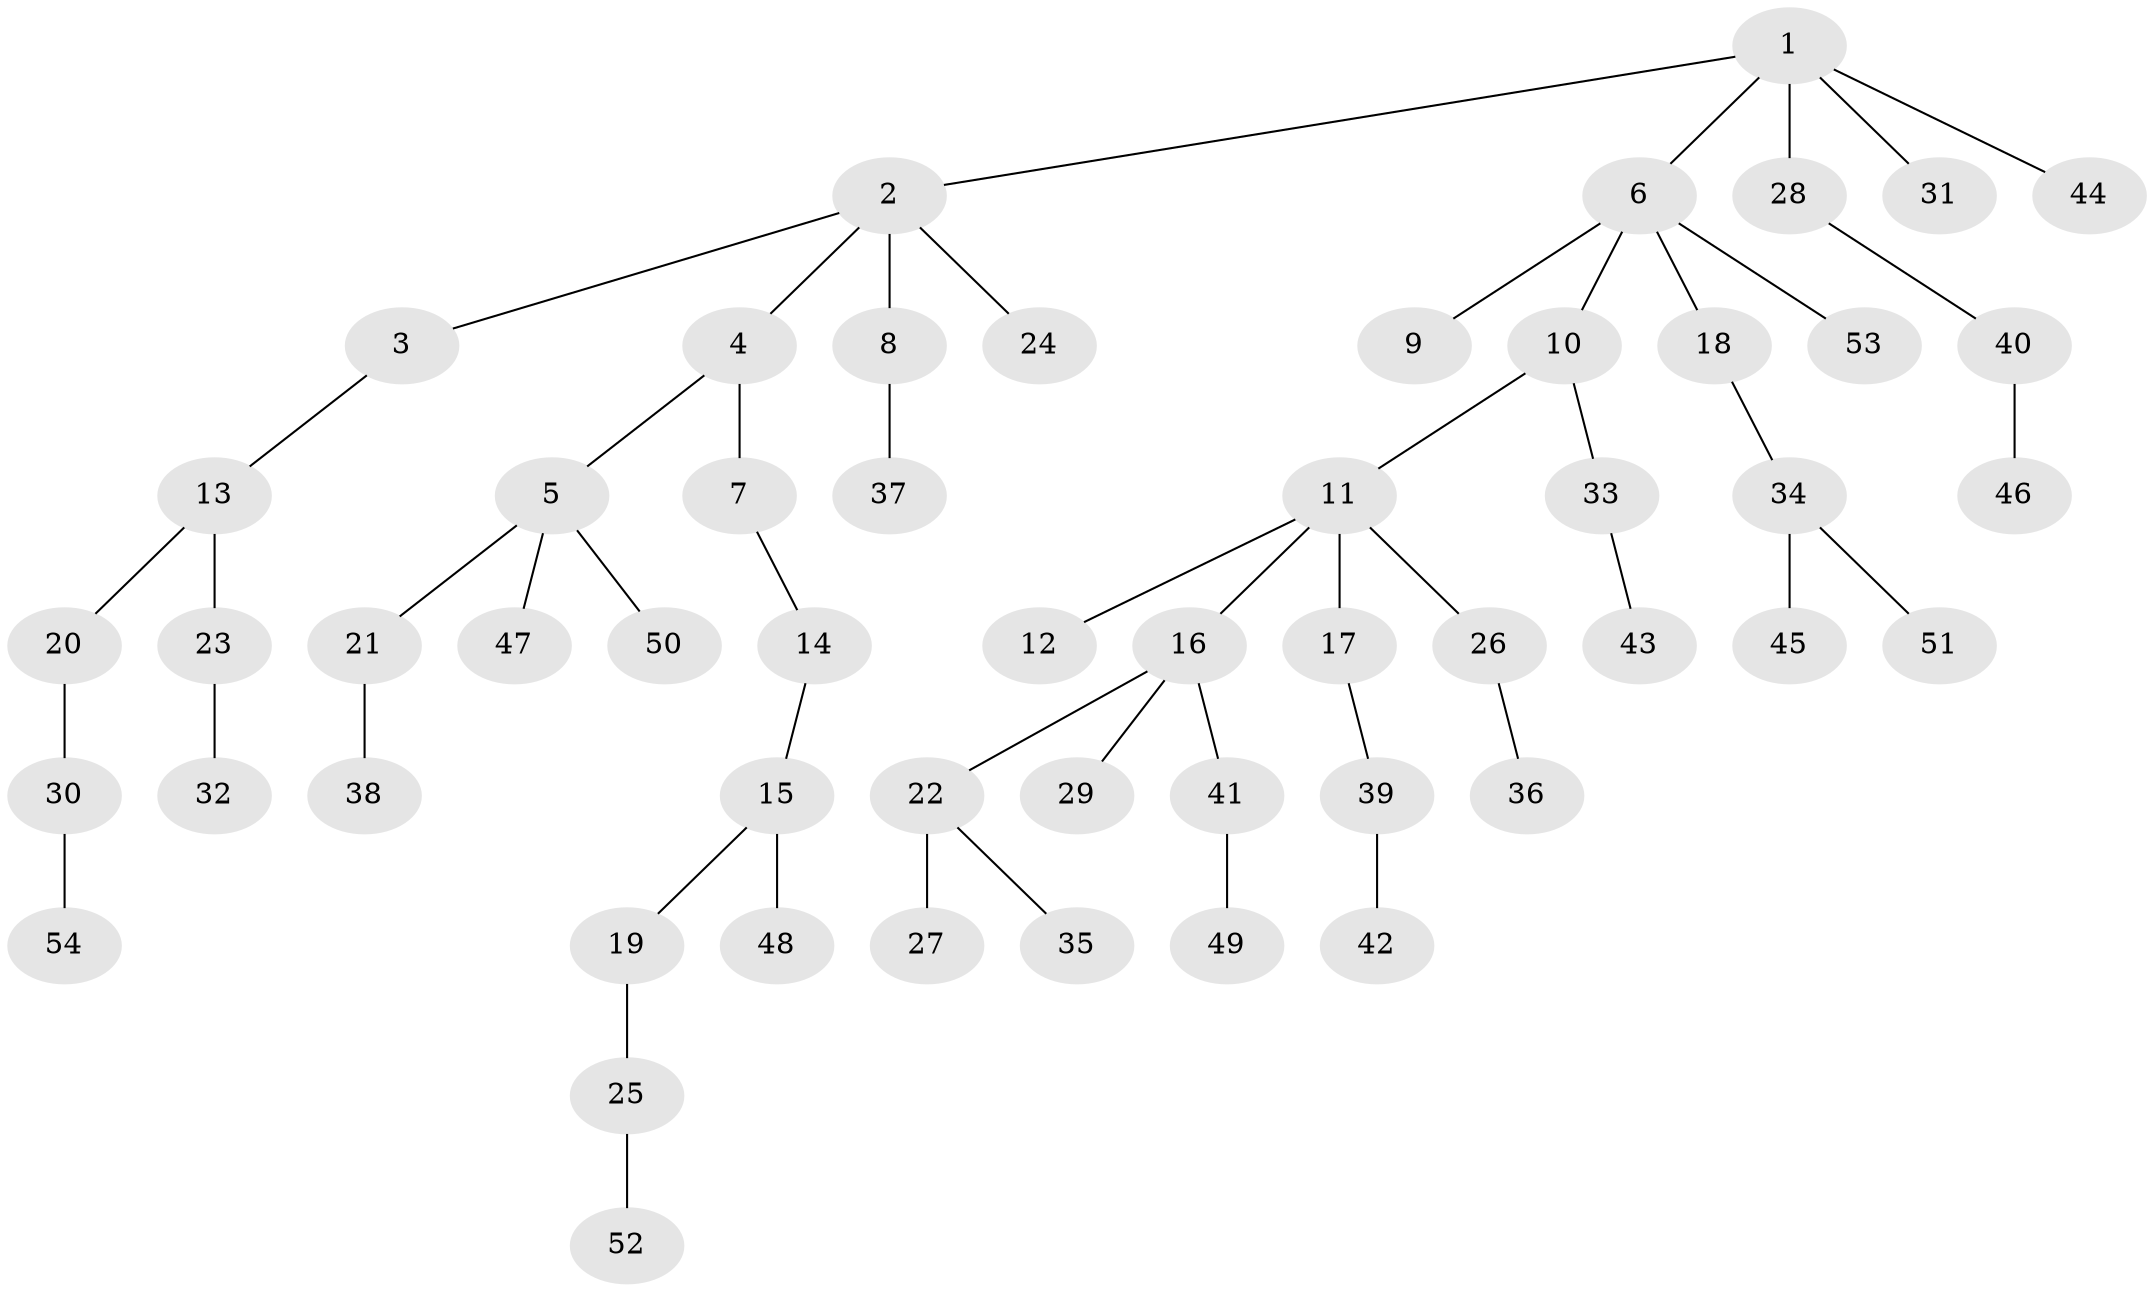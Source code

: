 // Generated by graph-tools (version 1.1) at 2025/02/03/09/25 03:02:31]
// undirected, 54 vertices, 53 edges
graph export_dot {
graph [start="1"]
  node [color=gray90,style=filled];
  1;
  2;
  3;
  4;
  5;
  6;
  7;
  8;
  9;
  10;
  11;
  12;
  13;
  14;
  15;
  16;
  17;
  18;
  19;
  20;
  21;
  22;
  23;
  24;
  25;
  26;
  27;
  28;
  29;
  30;
  31;
  32;
  33;
  34;
  35;
  36;
  37;
  38;
  39;
  40;
  41;
  42;
  43;
  44;
  45;
  46;
  47;
  48;
  49;
  50;
  51;
  52;
  53;
  54;
  1 -- 2;
  1 -- 6;
  1 -- 28;
  1 -- 31;
  1 -- 44;
  2 -- 3;
  2 -- 4;
  2 -- 8;
  2 -- 24;
  3 -- 13;
  4 -- 5;
  4 -- 7;
  5 -- 21;
  5 -- 47;
  5 -- 50;
  6 -- 9;
  6 -- 10;
  6 -- 18;
  6 -- 53;
  7 -- 14;
  8 -- 37;
  10 -- 11;
  10 -- 33;
  11 -- 12;
  11 -- 16;
  11 -- 17;
  11 -- 26;
  13 -- 20;
  13 -- 23;
  14 -- 15;
  15 -- 19;
  15 -- 48;
  16 -- 22;
  16 -- 29;
  16 -- 41;
  17 -- 39;
  18 -- 34;
  19 -- 25;
  20 -- 30;
  21 -- 38;
  22 -- 27;
  22 -- 35;
  23 -- 32;
  25 -- 52;
  26 -- 36;
  28 -- 40;
  30 -- 54;
  33 -- 43;
  34 -- 45;
  34 -- 51;
  39 -- 42;
  40 -- 46;
  41 -- 49;
}
